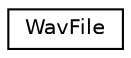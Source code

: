 digraph "Graphical Class Hierarchy"
{
  edge [fontname="Helvetica",fontsize="10",labelfontname="Helvetica",labelfontsize="10"];
  node [fontname="Helvetica",fontsize="10",shape=record];
  rankdir="LR";
  Node0 [label="WavFile",height=0.2,width=0.4,color="black", fillcolor="white", style="filled",URL="$d5/d8c/classWavFile.html"];
}
